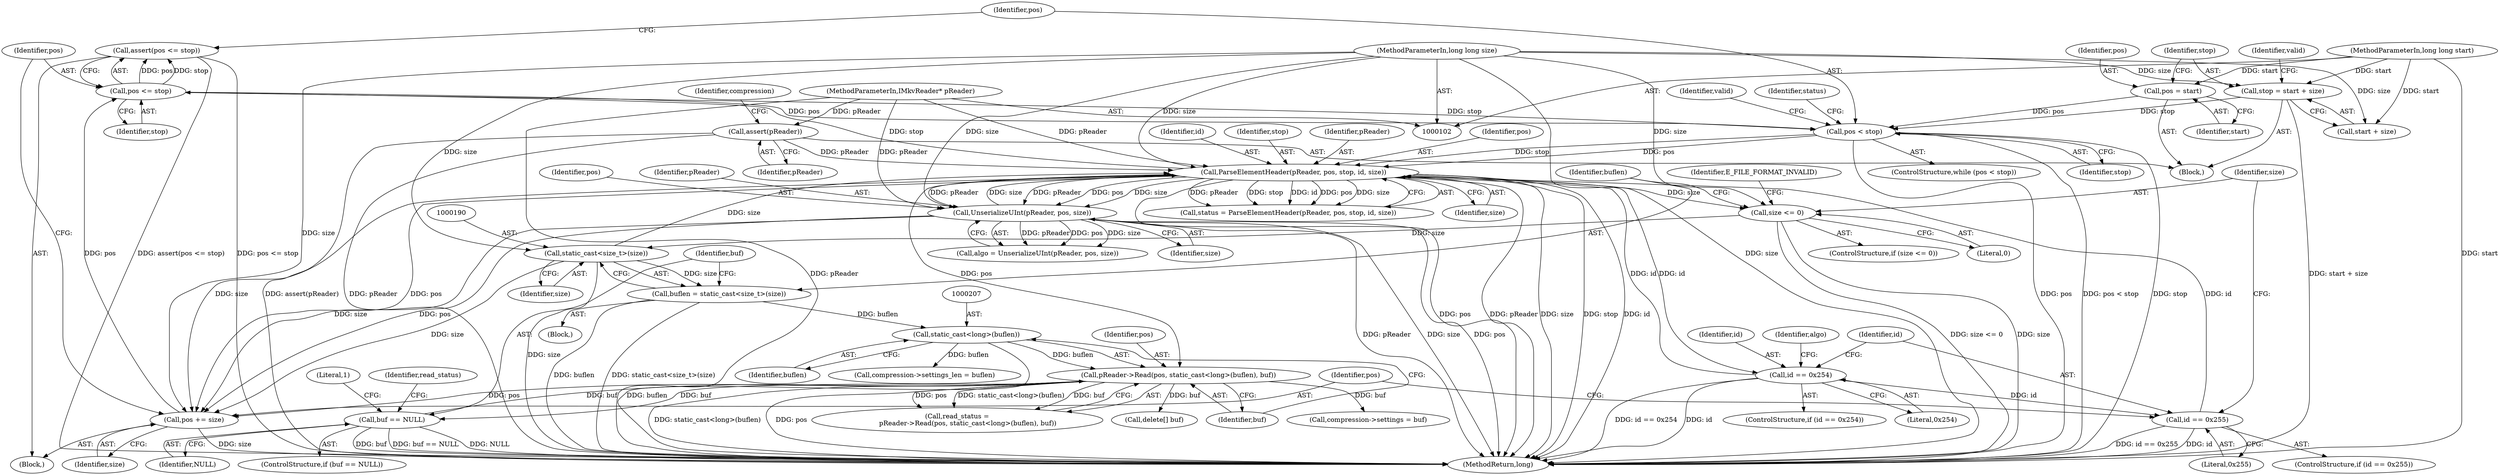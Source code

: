 digraph "1_Android_cc274e2abe8b2a6698a5c47d8aa4bb45f1f9538d_46@API" {
"1000230" [label="(Call,assert(pos <= stop))"];
"1000231" [label="(Call,pos <= stop)"];
"1000227" [label="(Call,pos += size)"];
"1000156" [label="(Call,UnserializeUInt(pReader, pos, size))"];
"1000136" [label="(Call,ParseElementHeader(pReader, pos, stop, id, size))"];
"1000108" [label="(Call,assert(pReader))"];
"1000105" [label="(MethodParameterIn,IMkvReader* pReader)"];
"1000127" [label="(Call,pos < stop)"];
"1000113" [label="(Call,pos = start)"];
"1000103" [label="(MethodParameterIn,long long start)"];
"1000117" [label="(Call,stop = start + size)"];
"1000104" [label="(MethodParameterIn,long long size)"];
"1000176" [label="(Call,id == 0x255)"];
"1000149" [label="(Call,id == 0x254)"];
"1000189" [label="(Call,static_cast<size_t>(size))"];
"1000181" [label="(Call,size <= 0)"];
"1000204" [label="(Call,pReader->Read(pos, static_cast<long>(buflen), buf))"];
"1000206" [label="(Call,static_cast<long>(buflen))"];
"1000187" [label="(Call,buflen = static_cast<size_t>(size))"];
"1000195" [label="(Call,buf == NULL)"];
"1000185" [label="(Identifier,E_FILE_FORMAT_INVALID)"];
"1000217" [label="(Call,compression->settings = buf)"];
"1000135" [label="(Identifier,status)"];
"1000119" [label="(Call,start + size)"];
"1000157" [label="(Identifier,pReader)"];
"1000104" [label="(MethodParameterIn,long long size)"];
"1000138" [label="(Identifier,pos)"];
"1000150" [label="(Identifier,id)"];
"1000129" [label="(Identifier,stop)"];
"1000128" [label="(Identifier,pos)"];
"1000103" [label="(MethodParameterIn,long long start)"];
"1000197" [label="(Identifier,NULL)"];
"1000156" [label="(Call,UnserializeUInt(pReader, pos, size))"];
"1000158" [label="(Identifier,pos)"];
"1000111" [label="(Identifier,compression)"];
"1000191" [label="(Identifier,size)"];
"1000202" [label="(Call,read_status =\n          pReader->Read(pos, static_cast<long>(buflen), buf))"];
"1000187" [label="(Call,buflen = static_cast<size_t>(size))"];
"1000115" [label="(Identifier,start)"];
"1000175" [label="(ControlStructure,if (id == 0x255))"];
"1000127" [label="(Call,pos < stop)"];
"1000155" [label="(Identifier,algo)"];
"1000213" [label="(Call,delete[] buf)"];
"1000130" [label="(Block,)"];
"1000108" [label="(Call,assert(pReader))"];
"1000232" [label="(Identifier,pos)"];
"1000176" [label="(Call,id == 0x255)"];
"1000204" [label="(Call,pReader->Read(pos, static_cast<long>(buflen), buf))"];
"1000177" [label="(Identifier,id)"];
"1000189" [label="(Call,static_cast<size_t>(size))"];
"1000179" [label="(Block,)"];
"1000194" [label="(ControlStructure,if (buf == NULL))"];
"1000148" [label="(ControlStructure,if (id == 0x254))"];
"1000203" [label="(Identifier,read_status)"];
"1000136" [label="(Call,ParseElementHeader(pReader, pos, stop, id, size))"];
"1000107" [label="(Block,)"];
"1000109" [label="(Identifier,pReader)"];
"1000229" [label="(Identifier,size)"];
"1000209" [label="(Identifier,buf)"];
"1000236" [label="(Identifier,valid)"];
"1000140" [label="(Identifier,id)"];
"1000188" [label="(Identifier,buflen)"];
"1000181" [label="(Call,size <= 0)"];
"1000154" [label="(Call,algo = UnserializeUInt(pReader, pos, size))"];
"1000200" [label="(Literal,1)"];
"1000205" [label="(Identifier,pos)"];
"1000134" [label="(Call,status = ParseElementHeader(pReader, pos, stop, id, size))"];
"1000159" [label="(Identifier,size)"];
"1000206" [label="(Call,static_cast<long>(buflen))"];
"1000196" [label="(Identifier,buf)"];
"1000230" [label="(Call,assert(pos <= stop))"];
"1000149" [label="(Call,id == 0x254)"];
"1000178" [label="(Literal,0x255)"];
"1000182" [label="(Identifier,size)"];
"1000113" [label="(Call,pos = start)"];
"1000141" [label="(Identifier,size)"];
"1000195" [label="(Call,buf == NULL)"];
"1000241" [label="(MethodReturn,long)"];
"1000233" [label="(Identifier,stop)"];
"1000208" [label="(Identifier,buflen)"];
"1000114" [label="(Identifier,pos)"];
"1000222" [label="(Call,compression->settings_len = buflen)"];
"1000227" [label="(Call,pos += size)"];
"1000151" [label="(Literal,0x254)"];
"1000126" [label="(ControlStructure,while (pos < stop))"];
"1000180" [label="(ControlStructure,if (size <= 0))"];
"1000183" [label="(Literal,0)"];
"1000105" [label="(MethodParameterIn,IMkvReader* pReader)"];
"1000139" [label="(Identifier,stop)"];
"1000228" [label="(Identifier,pos)"];
"1000118" [label="(Identifier,stop)"];
"1000137" [label="(Identifier,pReader)"];
"1000231" [label="(Call,pos <= stop)"];
"1000124" [label="(Identifier,valid)"];
"1000117" [label="(Call,stop = start + size)"];
"1000230" -> "1000130"  [label="AST: "];
"1000230" -> "1000231"  [label="CFG: "];
"1000231" -> "1000230"  [label="AST: "];
"1000128" -> "1000230"  [label="CFG: "];
"1000230" -> "1000241"  [label="DDG: pos <= stop"];
"1000230" -> "1000241"  [label="DDG: assert(pos <= stop)"];
"1000231" -> "1000230"  [label="DDG: pos"];
"1000231" -> "1000230"  [label="DDG: stop"];
"1000231" -> "1000233"  [label="CFG: "];
"1000232" -> "1000231"  [label="AST: "];
"1000233" -> "1000231"  [label="AST: "];
"1000231" -> "1000127"  [label="DDG: pos"];
"1000231" -> "1000127"  [label="DDG: stop"];
"1000227" -> "1000231"  [label="DDG: pos"];
"1000136" -> "1000231"  [label="DDG: stop"];
"1000227" -> "1000130"  [label="AST: "];
"1000227" -> "1000229"  [label="CFG: "];
"1000228" -> "1000227"  [label="AST: "];
"1000229" -> "1000227"  [label="AST: "];
"1000232" -> "1000227"  [label="CFG: "];
"1000227" -> "1000241"  [label="DDG: size"];
"1000156" -> "1000227"  [label="DDG: size"];
"1000156" -> "1000227"  [label="DDG: pos"];
"1000136" -> "1000227"  [label="DDG: size"];
"1000136" -> "1000227"  [label="DDG: pos"];
"1000189" -> "1000227"  [label="DDG: size"];
"1000104" -> "1000227"  [label="DDG: size"];
"1000204" -> "1000227"  [label="DDG: pos"];
"1000156" -> "1000154"  [label="AST: "];
"1000156" -> "1000159"  [label="CFG: "];
"1000157" -> "1000156"  [label="AST: "];
"1000158" -> "1000156"  [label="AST: "];
"1000159" -> "1000156"  [label="AST: "];
"1000154" -> "1000156"  [label="CFG: "];
"1000156" -> "1000241"  [label="DDG: pReader"];
"1000156" -> "1000241"  [label="DDG: size"];
"1000156" -> "1000241"  [label="DDG: pos"];
"1000156" -> "1000136"  [label="DDG: pReader"];
"1000156" -> "1000136"  [label="DDG: size"];
"1000156" -> "1000154"  [label="DDG: pReader"];
"1000156" -> "1000154"  [label="DDG: pos"];
"1000156" -> "1000154"  [label="DDG: size"];
"1000136" -> "1000156"  [label="DDG: pReader"];
"1000136" -> "1000156"  [label="DDG: pos"];
"1000136" -> "1000156"  [label="DDG: size"];
"1000105" -> "1000156"  [label="DDG: pReader"];
"1000104" -> "1000156"  [label="DDG: size"];
"1000136" -> "1000134"  [label="AST: "];
"1000136" -> "1000141"  [label="CFG: "];
"1000137" -> "1000136"  [label="AST: "];
"1000138" -> "1000136"  [label="AST: "];
"1000139" -> "1000136"  [label="AST: "];
"1000140" -> "1000136"  [label="AST: "];
"1000141" -> "1000136"  [label="AST: "];
"1000134" -> "1000136"  [label="CFG: "];
"1000136" -> "1000241"  [label="DDG: size"];
"1000136" -> "1000241"  [label="DDG: stop"];
"1000136" -> "1000241"  [label="DDG: id"];
"1000136" -> "1000241"  [label="DDG: pos"];
"1000136" -> "1000241"  [label="DDG: pReader"];
"1000136" -> "1000134"  [label="DDG: pReader"];
"1000136" -> "1000134"  [label="DDG: stop"];
"1000136" -> "1000134"  [label="DDG: id"];
"1000136" -> "1000134"  [label="DDG: pos"];
"1000136" -> "1000134"  [label="DDG: size"];
"1000108" -> "1000136"  [label="DDG: pReader"];
"1000105" -> "1000136"  [label="DDG: pReader"];
"1000127" -> "1000136"  [label="DDG: pos"];
"1000127" -> "1000136"  [label="DDG: stop"];
"1000176" -> "1000136"  [label="DDG: id"];
"1000149" -> "1000136"  [label="DDG: id"];
"1000104" -> "1000136"  [label="DDG: size"];
"1000189" -> "1000136"  [label="DDG: size"];
"1000136" -> "1000149"  [label="DDG: id"];
"1000136" -> "1000181"  [label="DDG: size"];
"1000136" -> "1000204"  [label="DDG: pos"];
"1000108" -> "1000107"  [label="AST: "];
"1000108" -> "1000109"  [label="CFG: "];
"1000109" -> "1000108"  [label="AST: "];
"1000111" -> "1000108"  [label="CFG: "];
"1000108" -> "1000241"  [label="DDG: assert(pReader)"];
"1000108" -> "1000241"  [label="DDG: pReader"];
"1000105" -> "1000108"  [label="DDG: pReader"];
"1000105" -> "1000102"  [label="AST: "];
"1000105" -> "1000241"  [label="DDG: pReader"];
"1000127" -> "1000126"  [label="AST: "];
"1000127" -> "1000129"  [label="CFG: "];
"1000128" -> "1000127"  [label="AST: "];
"1000129" -> "1000127"  [label="AST: "];
"1000135" -> "1000127"  [label="CFG: "];
"1000236" -> "1000127"  [label="CFG: "];
"1000127" -> "1000241"  [label="DDG: pos < stop"];
"1000127" -> "1000241"  [label="DDG: stop"];
"1000127" -> "1000241"  [label="DDG: pos"];
"1000113" -> "1000127"  [label="DDG: pos"];
"1000117" -> "1000127"  [label="DDG: stop"];
"1000113" -> "1000107"  [label="AST: "];
"1000113" -> "1000115"  [label="CFG: "];
"1000114" -> "1000113"  [label="AST: "];
"1000115" -> "1000113"  [label="AST: "];
"1000118" -> "1000113"  [label="CFG: "];
"1000103" -> "1000113"  [label="DDG: start"];
"1000103" -> "1000102"  [label="AST: "];
"1000103" -> "1000241"  [label="DDG: start"];
"1000103" -> "1000117"  [label="DDG: start"];
"1000103" -> "1000119"  [label="DDG: start"];
"1000117" -> "1000107"  [label="AST: "];
"1000117" -> "1000119"  [label="CFG: "];
"1000118" -> "1000117"  [label="AST: "];
"1000119" -> "1000117"  [label="AST: "];
"1000124" -> "1000117"  [label="CFG: "];
"1000117" -> "1000241"  [label="DDG: start + size"];
"1000104" -> "1000117"  [label="DDG: size"];
"1000104" -> "1000102"  [label="AST: "];
"1000104" -> "1000241"  [label="DDG: size"];
"1000104" -> "1000119"  [label="DDG: size"];
"1000104" -> "1000181"  [label="DDG: size"];
"1000104" -> "1000189"  [label="DDG: size"];
"1000176" -> "1000175"  [label="AST: "];
"1000176" -> "1000178"  [label="CFG: "];
"1000177" -> "1000176"  [label="AST: "];
"1000178" -> "1000176"  [label="AST: "];
"1000182" -> "1000176"  [label="CFG: "];
"1000228" -> "1000176"  [label="CFG: "];
"1000176" -> "1000241"  [label="DDG: id == 0x255"];
"1000176" -> "1000241"  [label="DDG: id"];
"1000149" -> "1000176"  [label="DDG: id"];
"1000149" -> "1000148"  [label="AST: "];
"1000149" -> "1000151"  [label="CFG: "];
"1000150" -> "1000149"  [label="AST: "];
"1000151" -> "1000149"  [label="AST: "];
"1000155" -> "1000149"  [label="CFG: "];
"1000177" -> "1000149"  [label="CFG: "];
"1000149" -> "1000241"  [label="DDG: id == 0x254"];
"1000149" -> "1000241"  [label="DDG: id"];
"1000189" -> "1000187"  [label="AST: "];
"1000189" -> "1000191"  [label="CFG: "];
"1000190" -> "1000189"  [label="AST: "];
"1000191" -> "1000189"  [label="AST: "];
"1000187" -> "1000189"  [label="CFG: "];
"1000189" -> "1000241"  [label="DDG: size"];
"1000189" -> "1000187"  [label="DDG: size"];
"1000181" -> "1000189"  [label="DDG: size"];
"1000181" -> "1000180"  [label="AST: "];
"1000181" -> "1000183"  [label="CFG: "];
"1000182" -> "1000181"  [label="AST: "];
"1000183" -> "1000181"  [label="AST: "];
"1000185" -> "1000181"  [label="CFG: "];
"1000188" -> "1000181"  [label="CFG: "];
"1000181" -> "1000241"  [label="DDG: size <= 0"];
"1000181" -> "1000241"  [label="DDG: size"];
"1000204" -> "1000202"  [label="AST: "];
"1000204" -> "1000209"  [label="CFG: "];
"1000205" -> "1000204"  [label="AST: "];
"1000206" -> "1000204"  [label="AST: "];
"1000209" -> "1000204"  [label="AST: "];
"1000202" -> "1000204"  [label="CFG: "];
"1000204" -> "1000241"  [label="DDG: static_cast<long>(buflen)"];
"1000204" -> "1000241"  [label="DDG: pos"];
"1000204" -> "1000195"  [label="DDG: buf"];
"1000204" -> "1000202"  [label="DDG: pos"];
"1000204" -> "1000202"  [label="DDG: static_cast<long>(buflen)"];
"1000204" -> "1000202"  [label="DDG: buf"];
"1000206" -> "1000204"  [label="DDG: buflen"];
"1000195" -> "1000204"  [label="DDG: buf"];
"1000204" -> "1000213"  [label="DDG: buf"];
"1000204" -> "1000217"  [label="DDG: buf"];
"1000206" -> "1000208"  [label="CFG: "];
"1000207" -> "1000206"  [label="AST: "];
"1000208" -> "1000206"  [label="AST: "];
"1000209" -> "1000206"  [label="CFG: "];
"1000206" -> "1000241"  [label="DDG: buflen"];
"1000187" -> "1000206"  [label="DDG: buflen"];
"1000206" -> "1000222"  [label="DDG: buflen"];
"1000187" -> "1000179"  [label="AST: "];
"1000188" -> "1000187"  [label="AST: "];
"1000196" -> "1000187"  [label="CFG: "];
"1000187" -> "1000241"  [label="DDG: buflen"];
"1000187" -> "1000241"  [label="DDG: static_cast<size_t>(size)"];
"1000195" -> "1000194"  [label="AST: "];
"1000195" -> "1000197"  [label="CFG: "];
"1000196" -> "1000195"  [label="AST: "];
"1000197" -> "1000195"  [label="AST: "];
"1000200" -> "1000195"  [label="CFG: "];
"1000203" -> "1000195"  [label="CFG: "];
"1000195" -> "1000241"  [label="DDG: buf == NULL"];
"1000195" -> "1000241"  [label="DDG: NULL"];
"1000195" -> "1000241"  [label="DDG: buf"];
}
